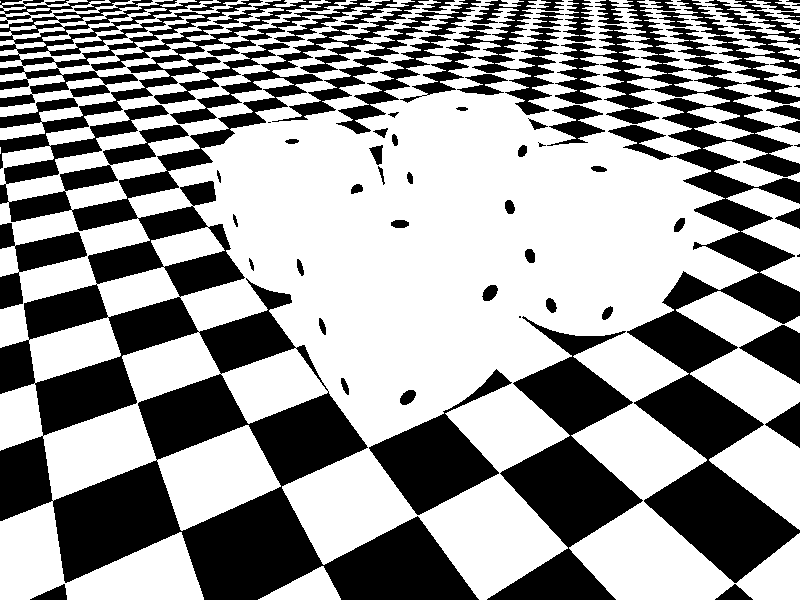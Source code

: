 #version 3.7
global_settings{ assumed_gamma 1.0 }
#default{ finish{ ambient 0.1 diffuse 0.9 }} 

#include "colors.inc"


light_source {
  <50, 20, 10>
  color White
}


camera {
    location <4, 5, 6>
    look_at <1, 1, 1>     
}

#declare dice = difference {
    intersection {
        box {
            <0,0,0> <2,2,2>
            pigment { color White }
            finish {
                roughness 0.1
                reflection {
                    .01
                    metallic
                }       
            }
          
        }    
        
        sphere {
            <1,1,1>, 1.385                  
            pigment { color White }
            finish {
                roughness 0.1
                reflection {
                    .05
                    metallic
                }       
                phong 10
            }
        }          
    }
    
    // 3
    sphere {<2,1,1> 0.1}  
    sphere {<2,0.5,1.5> 0.1}
    sphere {<2,1.5,0.5> 0.1}
    
    // 2    
    sphere {<0.5,1.5,2> 0.1}
    sphere {<1.5,0.5,2> 0.1}
        
    // 1
    sphere {<1,2,1> 0.1}  
}                       
                
dice

object {
    dice 
    translate<-3, 0, -3>
}
object {
    dice 
    translate<-3, 0, 0>
}
object {
    dice 
    translate<0, 0, -3>
}
                
plane { 
    <0,1,0>, 0 
    texture { 
        pigment { 
            checker 
                color rgb <1,1,1>*1.3 
                color rgb <0,0,0>*0
        }
        finish { phong 0.1}
    }
}
